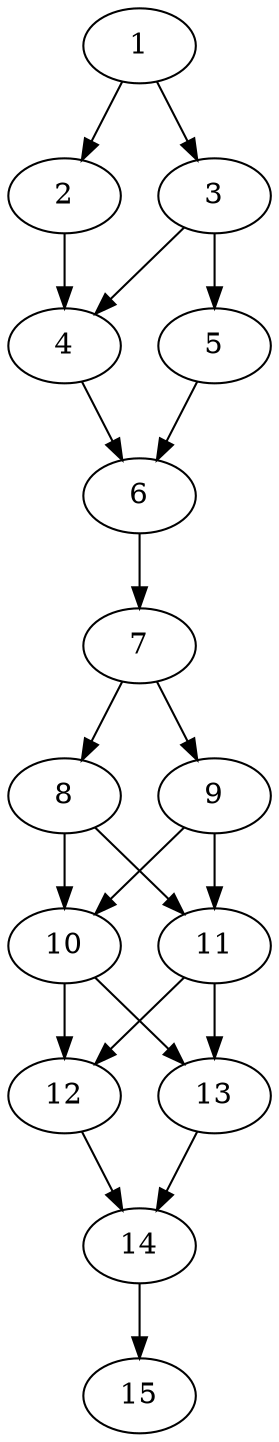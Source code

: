 // DAG automatically generated by daggen at Thu Oct  3 13:59:26 2019
// ./daggen --dot -n 15 --ccr 0.3 --fat 0.3 --regular 0.5 --density 0.9 --mindata 5242880 --maxdata 52428800 
digraph G {
  1 [size="134212267", alpha="0.10", expect_size="40263680"] 
  1 -> 2 [size ="40263680"]
  1 -> 3 [size ="40263680"]
  2 [size="120606720", alpha="0.20", expect_size="36182016"] 
  2 -> 4 [size ="36182016"]
  3 [size="170001067", alpha="0.15", expect_size="51000320"] 
  3 -> 4 [size ="51000320"]
  3 -> 5 [size ="51000320"]
  4 [size="152975360", alpha="0.16", expect_size="45892608"] 
  4 -> 6 [size ="45892608"]
  5 [size="132000427", alpha="0.08", expect_size="39600128"] 
  5 -> 6 [size ="39600128"]
  6 [size="123661653", alpha="0.12", expect_size="37098496"] 
  6 -> 7 [size ="37098496"]
  7 [size="173697707", alpha="0.14", expect_size="52109312"] 
  7 -> 8 [size ="52109312"]
  7 -> 9 [size ="52109312"]
  8 [size="27473920", alpha="0.10", expect_size="8242176"] 
  8 -> 10 [size ="8242176"]
  8 -> 11 [size ="8242176"]
  9 [size="64194560", alpha="0.01", expect_size="19258368"] 
  9 -> 10 [size ="19258368"]
  9 -> 11 [size ="19258368"]
  10 [size="159440213", alpha="0.07", expect_size="47832064"] 
  10 -> 12 [size ="47832064"]
  10 -> 13 [size ="47832064"]
  11 [size="42673493", alpha="0.18", expect_size="12802048"] 
  11 -> 12 [size ="12802048"]
  11 -> 13 [size ="12802048"]
  12 [size="124429653", alpha="0.19", expect_size="37328896"] 
  12 -> 14 [size ="37328896"]
  13 [size="123385173", alpha="0.12", expect_size="37015552"] 
  13 -> 14 [size ="37015552"]
  14 [size="87958187", alpha="0.18", expect_size="26387456"] 
  14 -> 15 [size ="26387456"]
  15 [size="52705280", alpha="0.17", expect_size="15811584"] 
}
